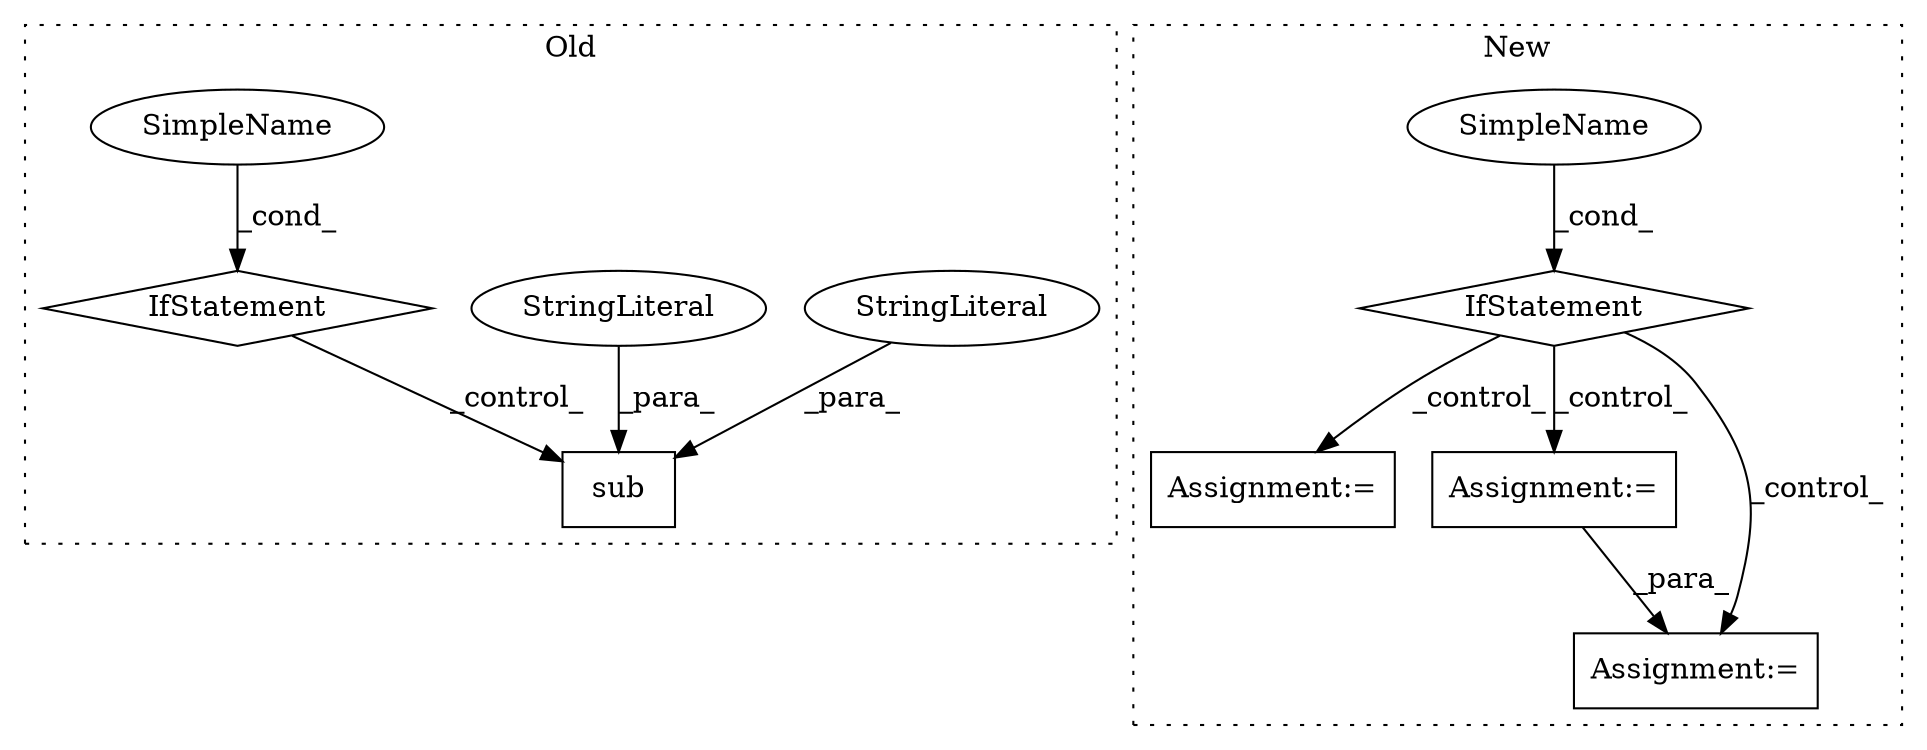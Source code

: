 digraph G {
subgraph cluster0 {
1 [label="sub" a="32" s="4486,4525" l="4,1" shape="box"];
3 [label="StringLiteral" a="45" s="4490" l="6" shape="ellipse"];
4 [label="StringLiteral" a="45" s="4497" l="3" shape="ellipse"];
7 [label="IfStatement" a="25" s="4334,4450" l="4,2" shape="diamond"];
8 [label="SimpleName" a="42" s="" l="" shape="ellipse"];
label = "Old";
style="dotted";
}
subgraph cluster1 {
2 [label="IfStatement" a="25" s="4400,4518" l="4,2" shape="diamond"];
5 [label="Assignment:=" a="7" s="5021" l="25" shape="box"];
6 [label="SimpleName" a="42" s="" l="" shape="ellipse"];
9 [label="Assignment:=" a="7" s="4833" l="68" shape="box"];
10 [label="Assignment:=" a="7" s="4733" l="18" shape="box"];
label = "New";
style="dotted";
}
2 -> 9 [label="_control_"];
2 -> 5 [label="_control_"];
2 -> 10 [label="_control_"];
3 -> 1 [label="_para_"];
4 -> 1 [label="_para_"];
6 -> 2 [label="_cond_"];
7 -> 1 [label="_control_"];
8 -> 7 [label="_cond_"];
9 -> 10 [label="_para_"];
}